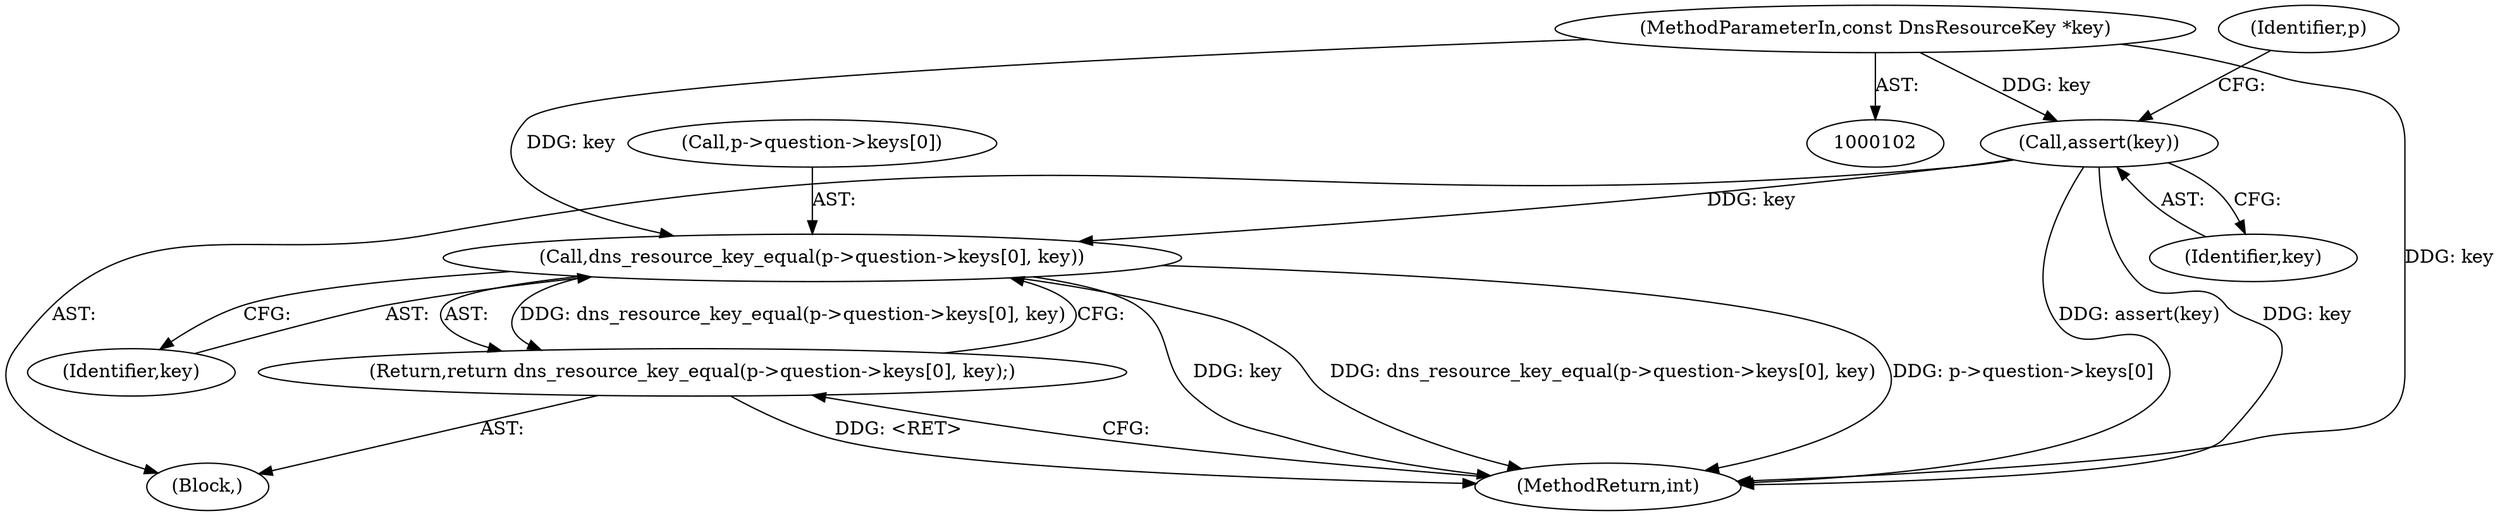 digraph "0_systemd_a924f43f30f9c4acaf70618dd2a055f8b0f166be@API" {
"1000109" [label="(Call,assert(key))"];
"1000104" [label="(MethodParameterIn,const DnsResourceKey *key)"];
"1000146" [label="(Call,dns_resource_key_equal(p->question->keys[0], key))"];
"1000145" [label="(Return,return dns_resource_key_equal(p->question->keys[0], key);)"];
"1000110" [label="(Identifier,key)"];
"1000105" [label="(Block,)"];
"1000155" [label="(MethodReturn,int)"];
"1000147" [label="(Call,p->question->keys[0])"];
"1000154" [label="(Identifier,key)"];
"1000104" [label="(MethodParameterIn,const DnsResourceKey *key)"];
"1000145" [label="(Return,return dns_resource_key_equal(p->question->keys[0], key);)"];
"1000114" [label="(Identifier,p)"];
"1000109" [label="(Call,assert(key))"];
"1000146" [label="(Call,dns_resource_key_equal(p->question->keys[0], key))"];
"1000109" -> "1000105"  [label="AST: "];
"1000109" -> "1000110"  [label="CFG: "];
"1000110" -> "1000109"  [label="AST: "];
"1000114" -> "1000109"  [label="CFG: "];
"1000109" -> "1000155"  [label="DDG: key"];
"1000109" -> "1000155"  [label="DDG: assert(key)"];
"1000104" -> "1000109"  [label="DDG: key"];
"1000109" -> "1000146"  [label="DDG: key"];
"1000104" -> "1000102"  [label="AST: "];
"1000104" -> "1000155"  [label="DDG: key"];
"1000104" -> "1000146"  [label="DDG: key"];
"1000146" -> "1000145"  [label="AST: "];
"1000146" -> "1000154"  [label="CFG: "];
"1000147" -> "1000146"  [label="AST: "];
"1000154" -> "1000146"  [label="AST: "];
"1000145" -> "1000146"  [label="CFG: "];
"1000146" -> "1000155"  [label="DDG: key"];
"1000146" -> "1000155"  [label="DDG: dns_resource_key_equal(p->question->keys[0], key)"];
"1000146" -> "1000155"  [label="DDG: p->question->keys[0]"];
"1000146" -> "1000145"  [label="DDG: dns_resource_key_equal(p->question->keys[0], key)"];
"1000145" -> "1000105"  [label="AST: "];
"1000155" -> "1000145"  [label="CFG: "];
"1000145" -> "1000155"  [label="DDG: <RET>"];
}
